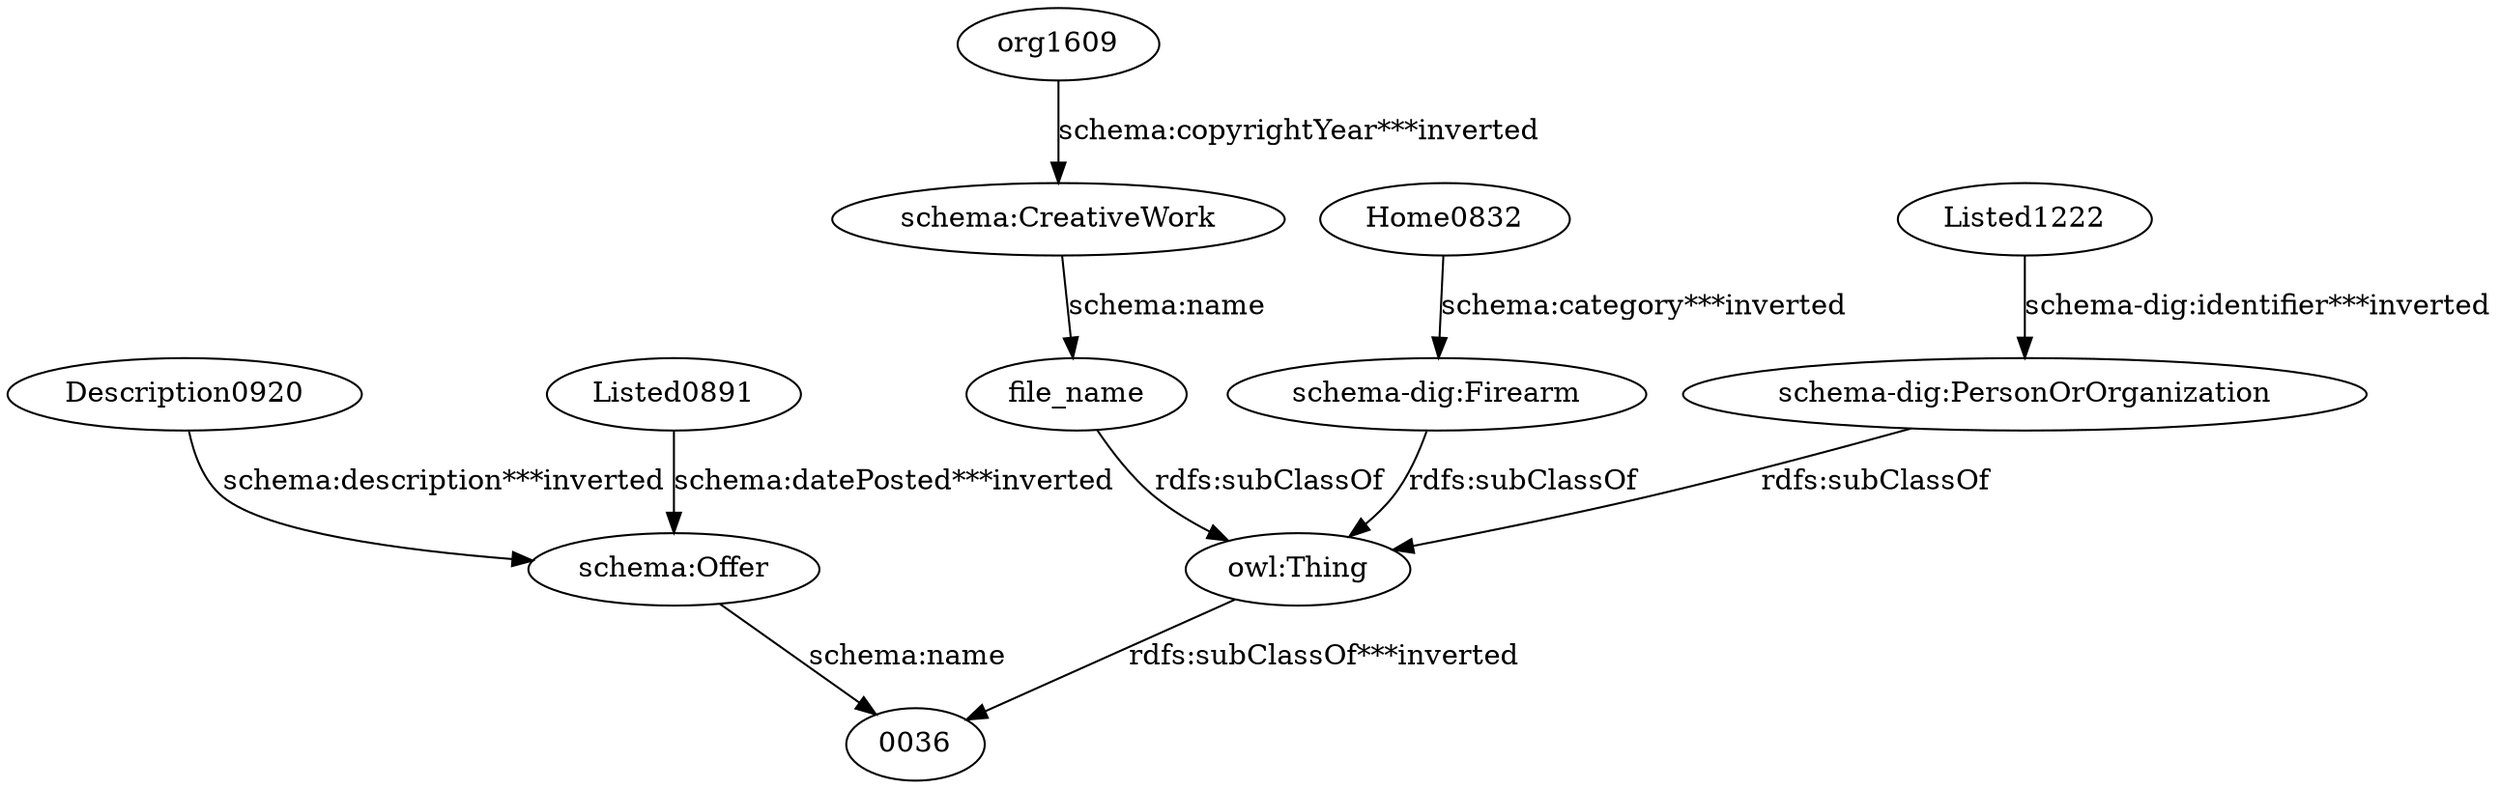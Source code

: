 digraph {
  Description0920 [type=attribute_name,label=Description0920]
  "schema:Offer1" [type=class_uri,label="schema:Offer"]
  Home0832 [type=attribute_name,label=Home0832]
  "schema-dig:Firearm1" [type=class_uri,label="schema-dig:Firearm"]
  Listed0891 [type=attribute_name,label=Listed0891]
  Listed1222 [type=attribute_name,label=Listed1222]
  "schema-dig:PersonOrOrganization1" [type=class_uri,label="schema-dig:PersonOrOrganization"]
  file_name [type=attribute_name,label=file_name]
  "owl:Thing" [type=special,label="owl:Thing"]
  org1609 [type=attribute_name,label=org1609]
  "schema:CreativeWork1" [type=class_uri,label="schema:CreativeWork"]
  "0036" [type=attribute_name,label="0036"]
  Description0920 -> "schema:Offer1" [type=st_property_uri,label="schema:description***inverted"]
  Home0832 -> "schema-dig:Firearm1" [type=st_property_uri,label="schema:category***inverted"]
  Listed0891 -> "schema:Offer1" [type=st_property_uri,label="schema:datePosted***inverted"]
  Listed1222 -> "schema-dig:PersonOrOrganization1" [type=st_property_uri,label="schema-dig:identifier***inverted"]
  file_name -> "owl:Thing" [label="rdfs:subClassOf",type=inherited]
  org1609 -> "schema:CreativeWork1" [type=st_property_uri,label="schema:copyrightYear***inverted"]
  "owl:Thing" -> "0036" [type=inherited,label="rdfs:subClassOf***inverted"]
  "schema-dig:Firearm1" -> "owl:Thing" [label="rdfs:subClassOf",type=inherited]
  "schema-dig:PersonOrOrganization1" -> "owl:Thing" [label="rdfs:subClassOf",type=inherited]
  "schema:CreativeWork1" -> file_name [label="schema:name",type=st_property_uri]
  "schema:Offer1" -> "0036" [label="schema:name",type=st_property_uri]
}
